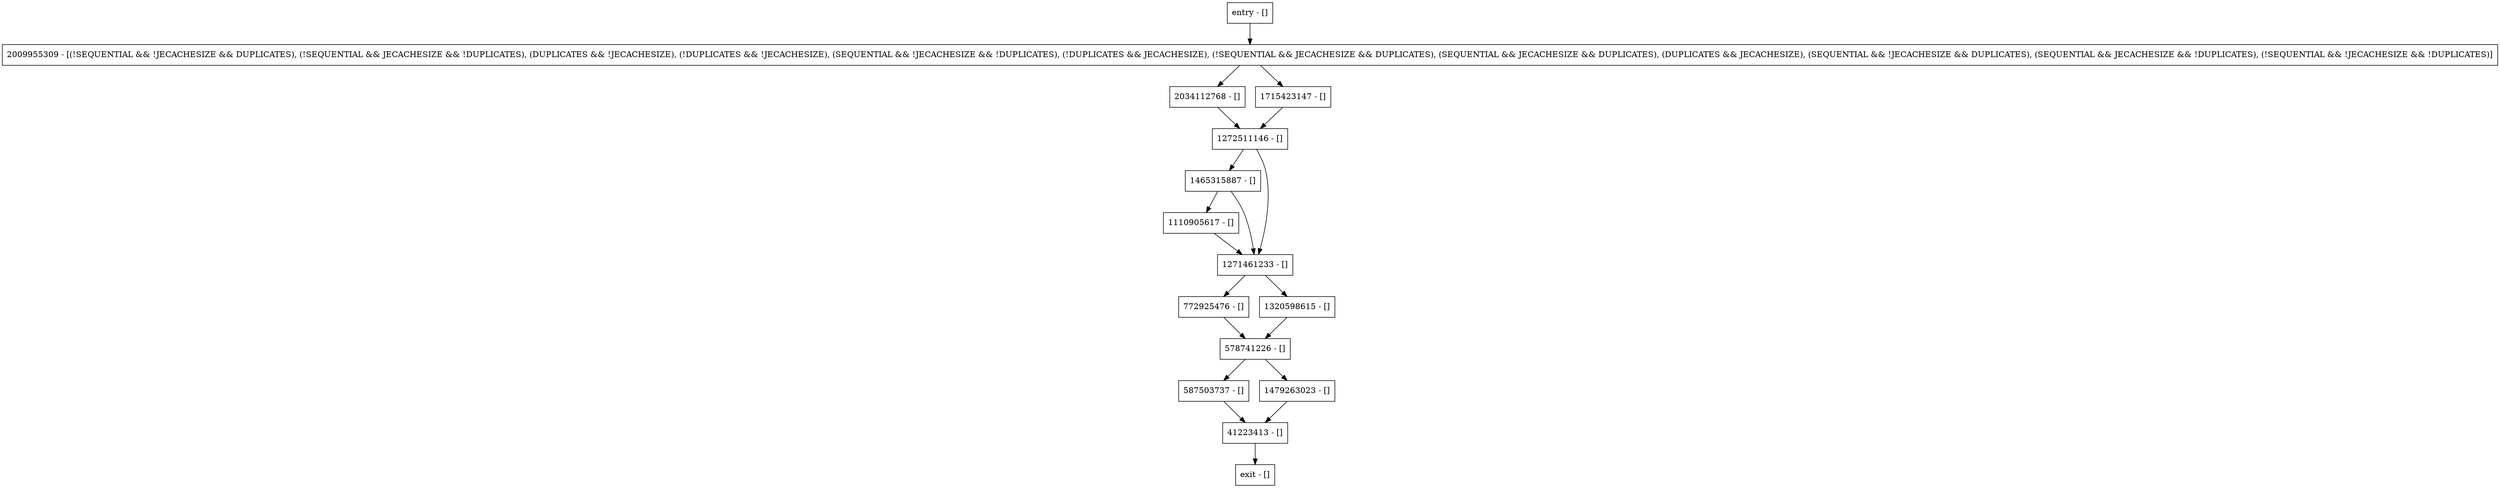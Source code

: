 digraph prepareForUpdate {
node [shape=record];
772925476 [label="772925476 - []"];
1320598615 [label="1320598615 - []"];
1272511146 [label="1272511146 - []"];
587503737 [label="587503737 - []"];
578741226 [label="578741226 - []"];
entry [label="entry - []"];
exit [label="exit - []"];
2034112768 [label="2034112768 - []"];
1715423147 [label="1715423147 - []"];
1465315887 [label="1465315887 - []"];
1110905617 [label="1110905617 - []"];
1271461233 [label="1271461233 - []"];
41223413 [label="41223413 - []"];
2009955309 [label="2009955309 - [(!SEQUENTIAL && !JECACHESIZE && DUPLICATES), (!SEQUENTIAL && JECACHESIZE && !DUPLICATES), (DUPLICATES && !JECACHESIZE), (!DUPLICATES && !JECACHESIZE), (SEQUENTIAL && !JECACHESIZE && !DUPLICATES), (!DUPLICATES && JECACHESIZE), (!SEQUENTIAL && JECACHESIZE && DUPLICATES), (SEQUENTIAL && JECACHESIZE && DUPLICATES), (DUPLICATES && JECACHESIZE), (SEQUENTIAL && !JECACHESIZE && DUPLICATES), (SEQUENTIAL && JECACHESIZE && !DUPLICATES), (!SEQUENTIAL && !JECACHESIZE && !DUPLICATES)]"];
1479263023 [label="1479263023 - []"];
entry;
exit;
772925476 -> 578741226;
1320598615 -> 578741226;
1272511146 -> 1465315887;
1272511146 -> 1271461233;
587503737 -> 41223413;
578741226 -> 587503737;
578741226 -> 1479263023;
entry -> 2009955309;
2034112768 -> 1272511146;
1715423147 -> 1272511146;
1465315887 -> 1110905617;
1465315887 -> 1271461233;
1110905617 -> 1271461233;
1271461233 -> 772925476;
1271461233 -> 1320598615;
41223413 -> exit;
2009955309 -> 2034112768;
2009955309 -> 1715423147;
1479263023 -> 41223413;
}
